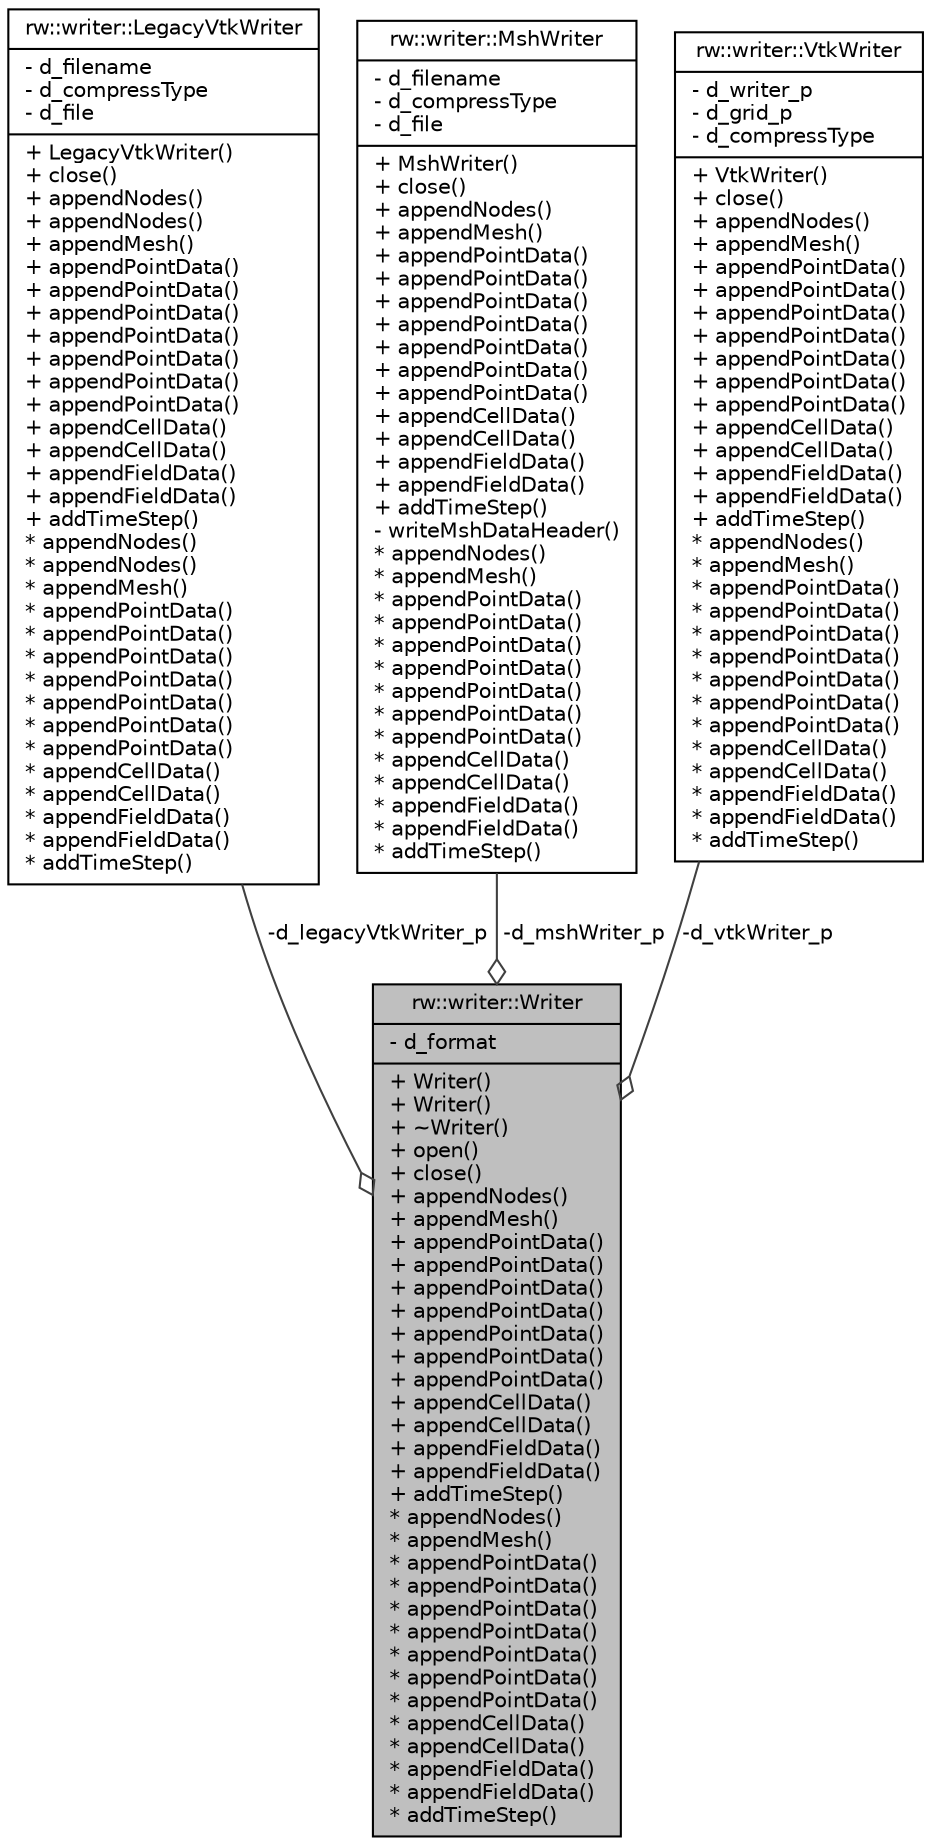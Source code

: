 digraph "rw::writer::Writer"
{
  edge [fontname="Helvetica",fontsize="10",labelfontname="Helvetica",labelfontsize="10"];
  node [fontname="Helvetica",fontsize="10",shape=record];
  Node1 [label="{rw::writer::Writer\n|- d_format\l|+ Writer()\l+ Writer()\l+ ~Writer()\l+ open()\l+ close()\l+ appendNodes()\l+ appendMesh()\l+ appendPointData()\l+ appendPointData()\l+ appendPointData()\l+ appendPointData()\l+ appendPointData()\l+ appendPointData()\l+ appendPointData()\l+ appendCellData()\l+ appendCellData()\l+ appendFieldData()\l+ appendFieldData()\l+ addTimeStep()\l* appendNodes()\l* appendMesh()\l* appendPointData()\l* appendPointData()\l* appendPointData()\l* appendPointData()\l* appendPointData()\l* appendPointData()\l* appendPointData()\l* appendCellData()\l* appendCellData()\l* appendFieldData()\l* appendFieldData()\l* addTimeStep()\l}",height=0.2,width=0.4,color="black", fillcolor="grey75", style="filled", fontcolor="black"];
  Node2 -> Node1 [color="grey25",fontsize="10",style="solid",label=" -d_legacyVtkWriter_p" ,arrowhead="odiamond",fontname="Helvetica"];
  Node2 [label="{rw::writer::LegacyVtkWriter\n|- d_filename\l- d_compressType\l- d_file\l|+ LegacyVtkWriter()\l+ close()\l+ appendNodes()\l+ appendNodes()\l+ appendMesh()\l+ appendPointData()\l+ appendPointData()\l+ appendPointData()\l+ appendPointData()\l+ appendPointData()\l+ appendPointData()\l+ appendPointData()\l+ appendCellData()\l+ appendCellData()\l+ appendFieldData()\l+ appendFieldData()\l+ addTimeStep()\l* appendNodes()\l* appendNodes()\l* appendMesh()\l* appendPointData()\l* appendPointData()\l* appendPointData()\l* appendPointData()\l* appendPointData()\l* appendPointData()\l* appendPointData()\l* appendCellData()\l* appendCellData()\l* appendFieldData()\l* appendFieldData()\l* addTimeStep()\l}",height=0.2,width=0.4,color="black", fillcolor="white", style="filled",URL="$classrw_1_1writer_1_1LegacyVtkWriter.html",tooltip="A vtk writer for simple point data and complex fem mesh data. "];
  Node3 -> Node1 [color="grey25",fontsize="10",style="solid",label=" -d_mshWriter_p" ,arrowhead="odiamond",fontname="Helvetica"];
  Node3 [label="{rw::writer::MshWriter\n|- d_filename\l- d_compressType\l- d_file\l|+ MshWriter()\l+ close()\l+ appendNodes()\l+ appendMesh()\l+ appendPointData()\l+ appendPointData()\l+ appendPointData()\l+ appendPointData()\l+ appendPointData()\l+ appendPointData()\l+ appendPointData()\l+ appendCellData()\l+ appendCellData()\l+ appendFieldData()\l+ appendFieldData()\l+ addTimeStep()\l- writeMshDataHeader()\l* appendNodes()\l* appendMesh()\l* appendPointData()\l* appendPointData()\l* appendPointData()\l* appendPointData()\l* appendPointData()\l* appendPointData()\l* appendPointData()\l* appendCellData()\l* appendCellData()\l* appendFieldData()\l* appendFieldData()\l* addTimeStep()\l}",height=0.2,width=0.4,color="black", fillcolor="white", style="filled",URL="$classrw_1_1writer_1_1MshWriter.html",tooltip="A .msh writer for simple point data and complex fem mesh data. "];
  Node4 -> Node1 [color="grey25",fontsize="10",style="solid",label=" -d_vtkWriter_p" ,arrowhead="odiamond",fontname="Helvetica"];
  Node4 [label="{rw::writer::VtkWriter\n|- d_writer_p\l- d_grid_p\l- d_compressType\l|+ VtkWriter()\l+ close()\l+ appendNodes()\l+ appendMesh()\l+ appendPointData()\l+ appendPointData()\l+ appendPointData()\l+ appendPointData()\l+ appendPointData()\l+ appendPointData()\l+ appendPointData()\l+ appendCellData()\l+ appendCellData()\l+ appendFieldData()\l+ appendFieldData()\l+ addTimeStep()\l* appendNodes()\l* appendMesh()\l* appendPointData()\l* appendPointData()\l* appendPointData()\l* appendPointData()\l* appendPointData()\l* appendPointData()\l* appendPointData()\l* appendCellData()\l* appendCellData()\l* appendFieldData()\l* appendFieldData()\l* addTimeStep()\l}",height=0.2,width=0.4,color="black", fillcolor="white", style="filled",URL="$classrw_1_1writer_1_1VtkWriter.html",tooltip="A vtk writer for simple point data and complex fem mesh data. "];
}

